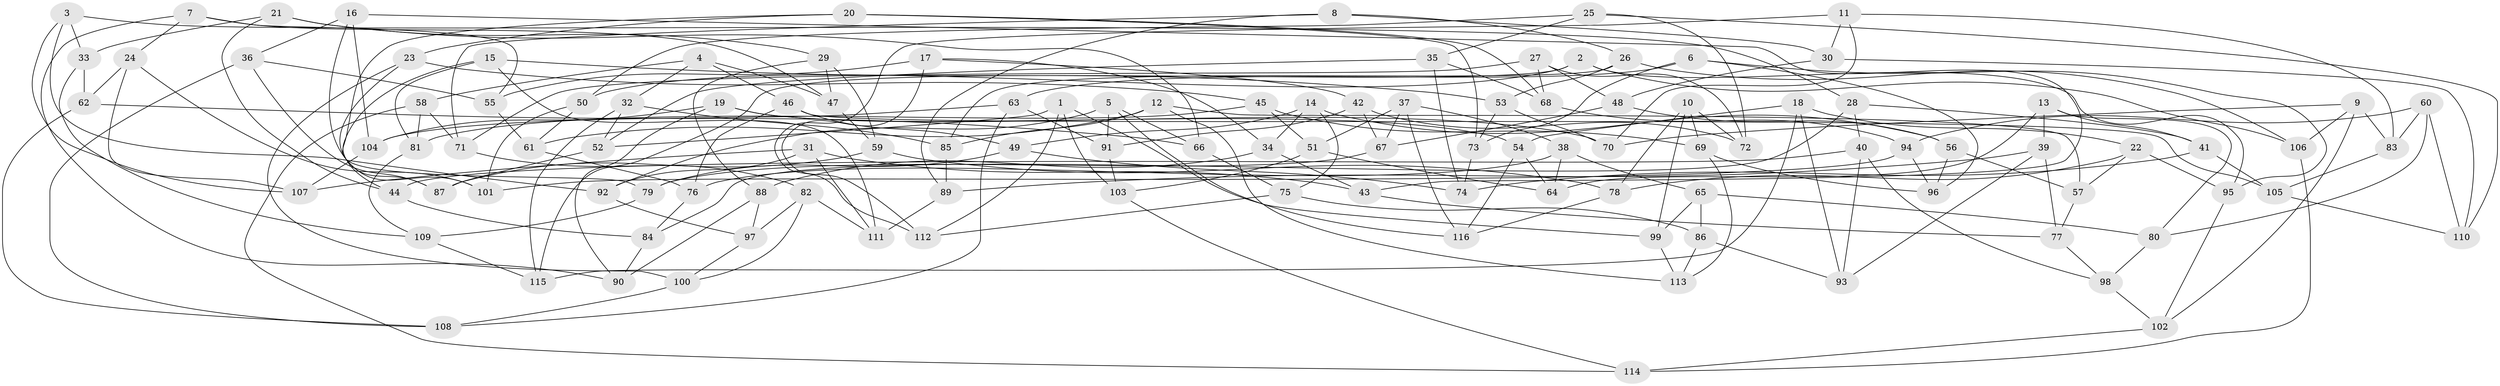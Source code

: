 // coarse degree distribution, {7: 0.034482758620689655, 6: 0.6379310344827587, 5: 0.1724137931034483, 4: 0.1206896551724138, 8: 0.034482758620689655}
// Generated by graph-tools (version 1.1) at 2025/38/03/04/25 23:38:13]
// undirected, 116 vertices, 232 edges
graph export_dot {
  node [color=gray90,style=filled];
  1;
  2;
  3;
  4;
  5;
  6;
  7;
  8;
  9;
  10;
  11;
  12;
  13;
  14;
  15;
  16;
  17;
  18;
  19;
  20;
  21;
  22;
  23;
  24;
  25;
  26;
  27;
  28;
  29;
  30;
  31;
  32;
  33;
  34;
  35;
  36;
  37;
  38;
  39;
  40;
  41;
  42;
  43;
  44;
  45;
  46;
  47;
  48;
  49;
  50;
  51;
  52;
  53;
  54;
  55;
  56;
  57;
  58;
  59;
  60;
  61;
  62;
  63;
  64;
  65;
  66;
  67;
  68;
  69;
  70;
  71;
  72;
  73;
  74;
  75;
  76;
  77;
  78;
  79;
  80;
  81;
  82;
  83;
  84;
  85;
  86;
  87;
  88;
  89;
  90;
  91;
  92;
  93;
  94;
  95;
  96;
  97;
  98;
  99;
  100;
  101;
  102;
  103;
  104;
  105;
  106;
  107;
  108;
  109;
  110;
  111;
  112;
  113;
  114;
  115;
  116;
  1 -- 112;
  1 -- 52;
  1 -- 103;
  1 -- 99;
  2 -- 106;
  2 -- 115;
  2 -- 50;
  2 -- 95;
  3 -- 33;
  3 -- 107;
  3 -- 92;
  3 -- 28;
  4 -- 58;
  4 -- 47;
  4 -- 46;
  4 -- 32;
  5 -- 66;
  5 -- 91;
  5 -- 116;
  5 -- 92;
  6 -- 96;
  6 -- 63;
  6 -- 95;
  6 -- 73;
  7 -- 47;
  7 -- 90;
  7 -- 55;
  7 -- 24;
  8 -- 26;
  8 -- 89;
  8 -- 30;
  8 -- 71;
  9 -- 83;
  9 -- 102;
  9 -- 106;
  9 -- 70;
  10 -- 69;
  10 -- 72;
  10 -- 99;
  10 -- 78;
  11 -- 83;
  11 -- 112;
  11 -- 70;
  11 -- 30;
  12 -- 113;
  12 -- 57;
  12 -- 61;
  12 -- 85;
  13 -- 39;
  13 -- 64;
  13 -- 41;
  13 -- 80;
  14 -- 34;
  14 -- 56;
  14 -- 49;
  14 -- 75;
  15 -- 81;
  15 -- 111;
  15 -- 53;
  15 -- 44;
  16 -- 36;
  16 -- 101;
  16 -- 104;
  16 -- 43;
  17 -- 34;
  17 -- 112;
  17 -- 55;
  17 -- 42;
  18 -- 115;
  18 -- 93;
  18 -- 22;
  18 -- 54;
  19 -- 70;
  19 -- 54;
  19 -- 104;
  19 -- 90;
  20 -- 73;
  20 -- 79;
  20 -- 23;
  20 -- 68;
  21 -- 66;
  21 -- 29;
  21 -- 44;
  21 -- 33;
  22 -- 78;
  22 -- 95;
  22 -- 57;
  23 -- 45;
  23 -- 87;
  23 -- 100;
  24 -- 101;
  24 -- 107;
  24 -- 62;
  25 -- 35;
  25 -- 50;
  25 -- 110;
  25 -- 72;
  26 -- 106;
  26 -- 85;
  26 -- 53;
  27 -- 71;
  27 -- 68;
  27 -- 72;
  27 -- 48;
  28 -- 40;
  28 -- 84;
  28 -- 41;
  29 -- 59;
  29 -- 88;
  29 -- 47;
  30 -- 110;
  30 -- 48;
  31 -- 92;
  31 -- 107;
  31 -- 43;
  31 -- 111;
  32 -- 52;
  32 -- 85;
  32 -- 115;
  33 -- 62;
  33 -- 109;
  34 -- 88;
  34 -- 43;
  35 -- 68;
  35 -- 52;
  35 -- 74;
  36 -- 108;
  36 -- 87;
  36 -- 55;
  37 -- 116;
  37 -- 38;
  37 -- 67;
  37 -- 51;
  38 -- 65;
  38 -- 64;
  38 -- 76;
  39 -- 93;
  39 -- 77;
  39 -- 89;
  40 -- 93;
  40 -- 98;
  40 -- 44;
  41 -- 105;
  41 -- 74;
  42 -- 67;
  42 -- 72;
  42 -- 91;
  43 -- 77;
  44 -- 84;
  45 -- 69;
  45 -- 51;
  45 -- 81;
  46 -- 76;
  46 -- 49;
  46 -- 105;
  47 -- 59;
  48 -- 67;
  48 -- 56;
  49 -- 74;
  49 -- 79;
  50 -- 101;
  50 -- 61;
  51 -- 103;
  51 -- 64;
  52 -- 87;
  53 -- 70;
  53 -- 73;
  54 -- 64;
  54 -- 116;
  55 -- 61;
  56 -- 96;
  56 -- 57;
  57 -- 77;
  58 -- 81;
  58 -- 71;
  58 -- 114;
  59 -- 87;
  59 -- 78;
  60 -- 83;
  60 -- 94;
  60 -- 80;
  60 -- 110;
  61 -- 76;
  62 -- 108;
  62 -- 66;
  63 -- 91;
  63 -- 104;
  63 -- 108;
  65 -- 80;
  65 -- 99;
  65 -- 86;
  66 -- 75;
  67 -- 79;
  68 -- 94;
  69 -- 96;
  69 -- 113;
  71 -- 82;
  73 -- 74;
  75 -- 86;
  75 -- 112;
  76 -- 84;
  77 -- 98;
  78 -- 116;
  79 -- 109;
  80 -- 98;
  81 -- 109;
  82 -- 100;
  82 -- 97;
  82 -- 111;
  83 -- 105;
  84 -- 90;
  85 -- 89;
  86 -- 93;
  86 -- 113;
  88 -- 90;
  88 -- 97;
  89 -- 111;
  91 -- 103;
  92 -- 97;
  94 -- 101;
  94 -- 96;
  95 -- 102;
  97 -- 100;
  98 -- 102;
  99 -- 113;
  100 -- 108;
  102 -- 114;
  103 -- 114;
  104 -- 107;
  105 -- 110;
  106 -- 114;
  109 -- 115;
}
